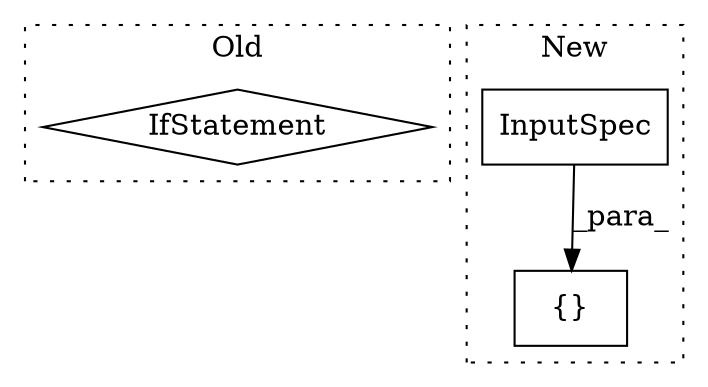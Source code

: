 digraph G {
subgraph cluster0 {
1 [label="IfStatement" a="25" s="847,891" l="4,2" shape="diamond"];
label = "Old";
style="dotted";
}
subgraph cluster1 {
2 [label="InputSpec" a="32" s="16249,16263" l="10,1" shape="box"];
3 [label="{}" a="4" s="16248,16264" l="1,1" shape="box"];
label = "New";
style="dotted";
}
2 -> 3 [label="_para_"];
}